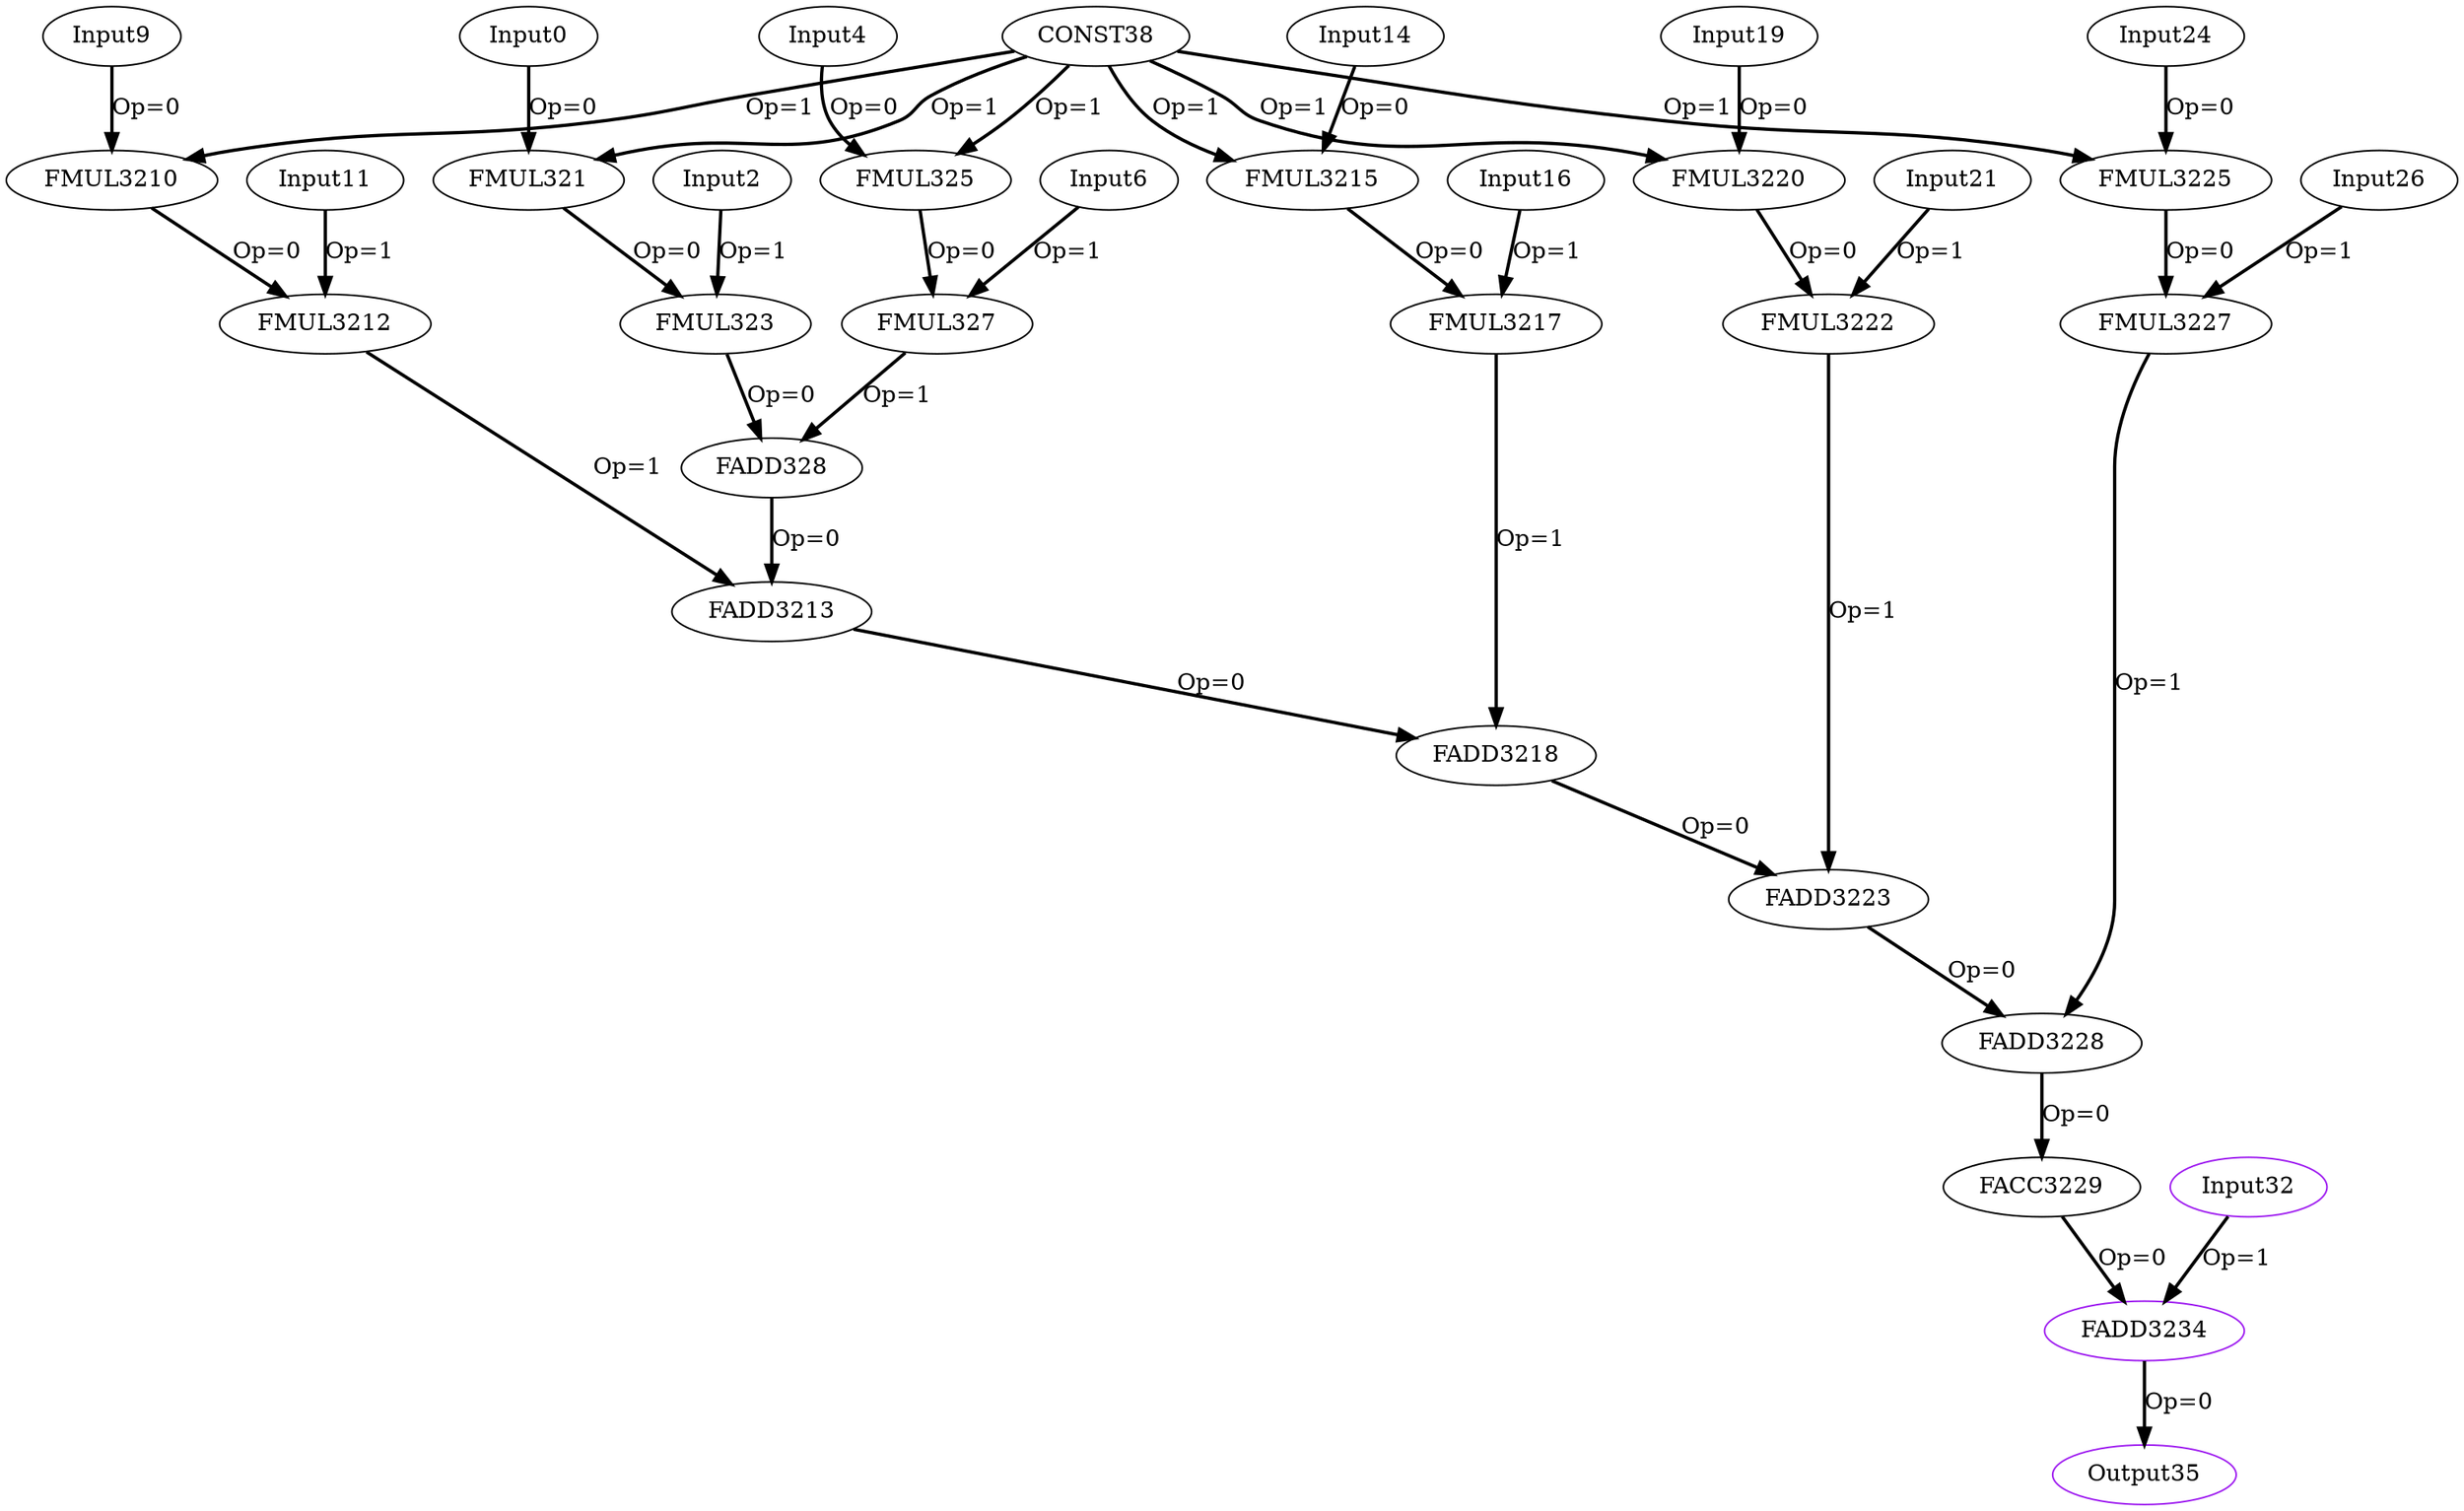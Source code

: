 Digraph G {
Input0[opcode = "Input", ref_name="kernel_gemm_1_3", size="120", offset="0,0", pattern="24,5,-96,25", color = black];
FMUL321[opcode = "FMUL32", color = black];
Input2[opcode = "Input", ref_name="kernel_gemm_1_4", size="3000", offset="0,0", pattern="600,5,-2396,25", color = black];
FMUL323[opcode = "FMUL32", color = black];
Input4[opcode = "Input", ref_name="kernel_gemm_1_3", size="120", offset="0,4", pattern="24,5,-96,25", color = black];
FMUL325[opcode = "FMUL32", color = black];
Input6[opcode = "Input", ref_name="kernel_gemm_1_4", size="3000", offset="0,100", pattern="600,5,-2396,25", color = black];
FMUL327[opcode = "FMUL32", color = black];
FADD328[opcode = "FADD32", color = black];
Input9[opcode = "Input", ref_name="kernel_gemm_1_3", size="120", offset="0,8", pattern="24,5,-96,25", color = black];
FMUL3210[opcode = "FMUL32", color = black];
Input11[opcode = "Input", ref_name="kernel_gemm_1_4", size="3000", offset="0,200", pattern="600,5,-2396,25", color = black];
FMUL3212[opcode = "FMUL32", color = black];
FADD3213[opcode = "FADD32", color = black];
Input14[opcode = "Input", ref_name="kernel_gemm_1_3", size="120", offset="0,12", pattern="24,5,-96,25", color = black];
FMUL3215[opcode = "FMUL32", color = black];
Input16[opcode = "Input", ref_name="kernel_gemm_1_4", size="3000", offset="0,300", pattern="600,5,-2396,25", color = black];
FMUL3217[opcode = "FMUL32", color = black];
FADD3218[opcode = "FADD32", color = black];
Input19[opcode = "Input", ref_name="kernel_gemm_1_3", size="120", offset="0,16", pattern="24,5,-96,25", color = black];
FMUL3220[opcode = "FMUL32", color = black];
Input21[opcode = "Input", ref_name="kernel_gemm_1_4", size="3000", offset="0,400", pattern="600,5,-2396,25", color = black];
FMUL3222[opcode = "FMUL32", color = black];
FADD3223[opcode = "FADD32", color = black];
Input24[opcode = "Input", ref_name="kernel_gemm_1_3", size="120", offset="0,20", pattern="24,5,-96,25", color = black];
FMUL3225[opcode = "FMUL32", color = black];
Input26[opcode = "Input", ref_name="kernel_gemm_1_4", size="3000", offset="0,500", pattern="600,5,-2396,25", color = black];
FMUL3227[opcode = "FMUL32", color = black];
FADD3228[opcode = "FADD32", color = black];
FACC3229[opcode = "FACC32", acc_params="0,5,1,25", acc_first=1, color = black];
Input32[opcode = "Input", ref_name="kernel_gemm_1_2", size="100", offset="0,0", pattern="0,5,4,25", color = purple];
FADD3234[opcode = "FADD32", color = purple];
Output35[opcode = "Output", ref_name="kernel_gemm_1_5", size="100", offset="0,0", pattern="0,5,4,25", color = purple];
CONST38[opcode = "CONST", value="0x3FC00000", color = black];
Input0 -> FMUL321[color = black, style = bold, operand = 0, label = "Op=0"];
CONST38 -> FMUL321[color = black, style = bold, operand = 1, label = "Op=1"];
FMUL321 -> FMUL323[color = black, style = bold, operand = 0, label = "Op=0"];
Input2 -> FMUL323[color = black, style = bold, operand = 1, label = "Op=1"];
Input4 -> FMUL325[color = black, style = bold, operand = 0, label = "Op=0"];
CONST38 -> FMUL325[color = black, style = bold, operand = 1, label = "Op=1"];
FMUL325 -> FMUL327[color = black, style = bold, operand = 0, label = "Op=0"];
Input6 -> FMUL327[color = black, style = bold, operand = 1, label = "Op=1"];
FMUL323 -> FADD328[color = black, style = bold, operand = 0, label = "Op=0"];
FMUL327 -> FADD328[color = black, style = bold, operand = 1, label = "Op=1"];
Input9 -> FMUL3210[color = black, style = bold, operand = 0, label = "Op=0"];
CONST38 -> FMUL3210[color = black, style = bold, operand = 1, label = "Op=1"];
FMUL3210 -> FMUL3212[color = black, style = bold, operand = 0, label = "Op=0"];
Input11 -> FMUL3212[color = black, style = bold, operand = 1, label = "Op=1"];
FADD328 -> FADD3213[color = black, style = bold, operand = 0, label = "Op=0"];
FMUL3212 -> FADD3213[color = black, style = bold, operand = 1, label = "Op=1"];
Input14 -> FMUL3215[color = black, style = bold, operand = 0, label = "Op=0"];
CONST38 -> FMUL3215[color = black, style = bold, operand = 1, label = "Op=1"];
FMUL3215 -> FMUL3217[color = black, style = bold, operand = 0, label = "Op=0"];
Input16 -> FMUL3217[color = black, style = bold, operand = 1, label = "Op=1"];
FADD3213 -> FADD3218[color = black, style = bold, operand = 0, label = "Op=0"];
FMUL3217 -> FADD3218[color = black, style = bold, operand = 1, label = "Op=1"];
Input19 -> FMUL3220[color = black, style = bold, operand = 0, label = "Op=0"];
CONST38 -> FMUL3220[color = black, style = bold, operand = 1, label = "Op=1"];
FMUL3220 -> FMUL3222[color = black, style = bold, operand = 0, label = "Op=0"];
Input21 -> FMUL3222[color = black, style = bold, operand = 1, label = "Op=1"];
FADD3218 -> FADD3223[color = black, style = bold, operand = 0, label = "Op=0"];
FMUL3222 -> FADD3223[color = black, style = bold, operand = 1, label = "Op=1"];
Input24 -> FMUL3225[color = black, style = bold, operand = 0, label = "Op=0"];
CONST38 -> FMUL3225[color = black, style = bold, operand = 1, label = "Op=1"];
FMUL3225 -> FMUL3227[color = black, style = bold, operand = 0, label = "Op=0"];
Input26 -> FMUL3227[color = black, style = bold, operand = 1, label = "Op=1"];
FADD3223 -> FADD3228[color = black, style = bold, operand = 0, label = "Op=0"];
FMUL3227 -> FADD3228[color = black, style = bold, operand = 1, label = "Op=1"];
FADD3228 -> FACC3229[color = black, style = bold, operand = 0, label = "Op=0"];
Input32 -> FADD3234[color = black, style = bold, operand = 1, label = "Op=1"];
FADD3234 -> Output35[color = black, style = bold, operand = 0, label = "Op=0"];
FACC3229 -> FADD3234[color = black, style = bold, operand = 0, label = "Op=0"];
}
